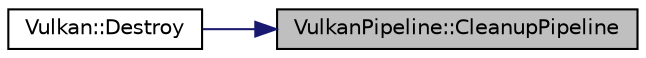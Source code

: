 digraph "VulkanPipeline::CleanupPipeline"
{
 // LATEX_PDF_SIZE
  edge [fontname="Helvetica",fontsize="10",labelfontname="Helvetica",labelfontsize="10"];
  node [fontname="Helvetica",fontsize="10",shape=record];
  rankdir="RL";
  Node1 [label="VulkanPipeline::CleanupPipeline",height=0.2,width=0.4,color="black", fillcolor="grey75", style="filled", fontcolor="black",tooltip=" "];
  Node1 -> Node2 [dir="back",color="midnightblue",fontsize="10",style="solid",fontname="Helvetica"];
  Node2 [label="Vulkan::Destroy",height=0.2,width=0.4,color="black", fillcolor="white", style="filled",URL="$class_vulkan.html#a98a0fbcb9cb4563b8bec3c95011b3e2d",tooltip=" "];
}

